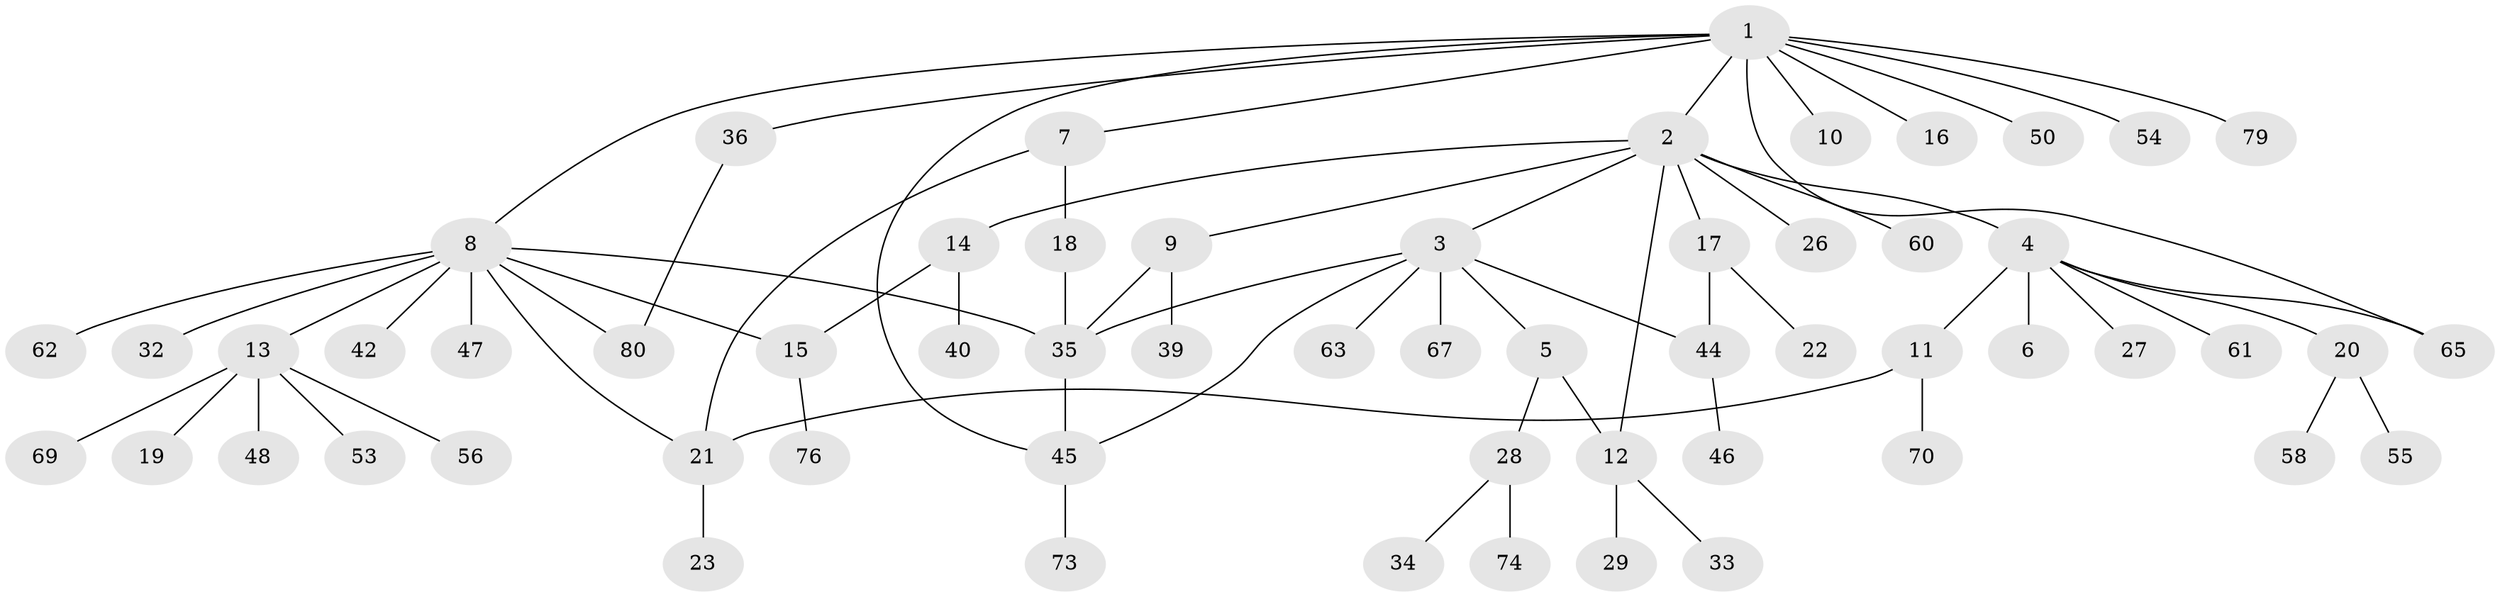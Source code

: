 // original degree distribution, {12: 0.012345679012345678, 10: 0.012345679012345678, 7: 0.024691358024691357, 8: 0.012345679012345678, 3: 0.06172839506172839, 1: 0.5802469135802469, 9: 0.012345679012345678, 4: 0.12345679012345678, 2: 0.13580246913580246, 6: 0.012345679012345678, 5: 0.012345679012345678}
// Generated by graph-tools (version 1.1) at 2025/41/03/06/25 10:41:50]
// undirected, 59 vertices, 70 edges
graph export_dot {
graph [start="1"]
  node [color=gray90,style=filled];
  1 [super="+37"];
  2 [super="+25"];
  3 [super="+49"];
  4 [super="+72"];
  5;
  6;
  7;
  8 [super="+30"];
  9 [super="+75"];
  10;
  11 [super="+81"];
  12 [super="+38"];
  13 [super="+31"];
  14 [super="+24"];
  15 [super="+71"];
  16;
  17 [super="+68"];
  18;
  19;
  20 [super="+52"];
  21 [super="+43"];
  22;
  23 [super="+57"];
  26;
  27;
  28 [super="+51"];
  29;
  32 [super="+41"];
  33;
  34;
  35 [super="+66"];
  36 [super="+77"];
  39;
  40;
  42 [super="+64"];
  44 [super="+59"];
  45 [super="+78"];
  46;
  47;
  48;
  50;
  53;
  54;
  55;
  56;
  58;
  60;
  61;
  62;
  63;
  65;
  67;
  69;
  70;
  73;
  74;
  76;
  79;
  80;
  1 -- 2;
  1 -- 7;
  1 -- 8;
  1 -- 10;
  1 -- 16;
  1 -- 36;
  1 -- 45;
  1 -- 50;
  1 -- 54;
  1 -- 65;
  1 -- 79;
  2 -- 3;
  2 -- 4;
  2 -- 9;
  2 -- 14;
  2 -- 17;
  2 -- 26;
  2 -- 60;
  2 -- 12;
  3 -- 5;
  3 -- 35;
  3 -- 44;
  3 -- 45;
  3 -- 67;
  3 -- 63;
  4 -- 6;
  4 -- 11;
  4 -- 20;
  4 -- 27;
  4 -- 61;
  4 -- 65;
  5 -- 12;
  5 -- 28;
  7 -- 18;
  7 -- 21;
  8 -- 13 [weight=2];
  8 -- 15;
  8 -- 21;
  8 -- 32;
  8 -- 35;
  8 -- 42;
  8 -- 80;
  8 -- 62;
  8 -- 47;
  9 -- 39;
  9 -- 35;
  11 -- 21;
  11 -- 70;
  12 -- 29;
  12 -- 33;
  13 -- 19;
  13 -- 53;
  13 -- 56;
  13 -- 69;
  13 -- 48;
  14 -- 40;
  14 -- 15;
  15 -- 76;
  17 -- 22;
  17 -- 44;
  18 -- 35;
  20 -- 55;
  20 -- 58;
  21 -- 23 [weight=2];
  28 -- 34;
  28 -- 74;
  35 -- 45;
  36 -- 80;
  44 -- 46;
  45 -- 73;
}
